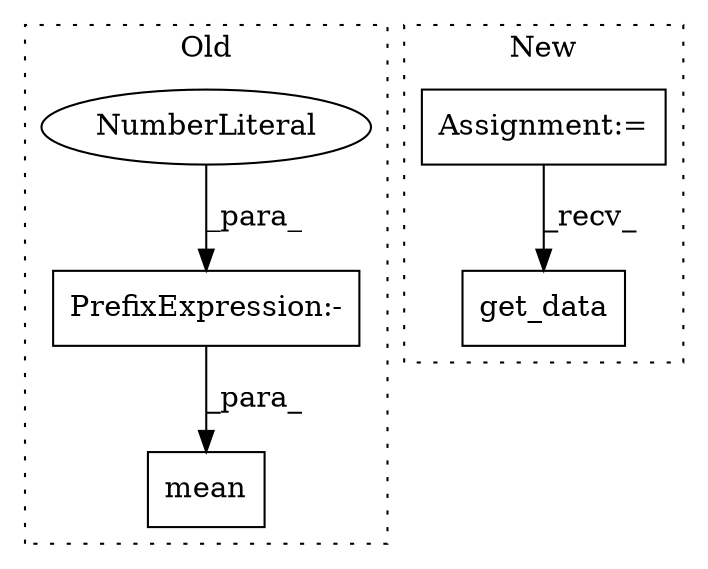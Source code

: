 digraph G {
subgraph cluster0 {
1 [label="mean" a="32" s="888,895" l="5,1" shape="box"];
4 [label="PrefixExpression:-" a="38" s="893" l="1" shape="box"];
5 [label="NumberLiteral" a="34" s="894" l="1" shape="ellipse"];
label = "Old";
style="dotted";
}
subgraph cluster1 {
2 [label="get_data" a="32" s="811" l="10" shape="box"];
3 [label="Assignment:=" a="7" s="772" l="1" shape="box"];
label = "New";
style="dotted";
}
3 -> 2 [label="_recv_"];
4 -> 1 [label="_para_"];
5 -> 4 [label="_para_"];
}
